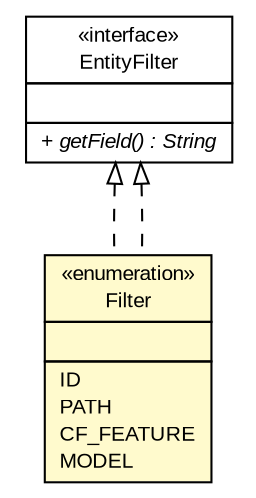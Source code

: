 #!/usr/local/bin/dot
#
# Class diagram 
# Generated by UMLGraph version R5_6-24-gf6e263 (http://www.umlgraph.org/)
#

digraph G {
	edge [fontname="arial",fontsize=10,labelfontname="arial",labelfontsize=10];
	node [fontname="arial",fontsize=10,shape=plaintext];
	nodesep=0.25;
	ranksep=0.5;
	// gov.sandia.cf.model.ConfigurationFile.Filter
	c64001 [label=<<table title="gov.sandia.cf.model.ConfigurationFile.Filter" border="0" cellborder="1" cellspacing="0" cellpadding="2" port="p" bgcolor="lemonChiffon" href="./ConfigurationFile.Filter.html">
		<tr><td><table border="0" cellspacing="0" cellpadding="1">
<tr><td align="center" balign="center"> &#171;enumeration&#187; </td></tr>
<tr><td align="center" balign="center"> Filter </td></tr>
		</table></td></tr>
		<tr><td><table border="0" cellspacing="0" cellpadding="1">
<tr><td align="left" balign="left">  </td></tr>
		</table></td></tr>
		<tr><td><table border="0" cellspacing="0" cellpadding="1">
<tr><td align="left" balign="left"> ID </td></tr>
<tr><td align="left" balign="left"> PATH </td></tr>
<tr><td align="left" balign="left"> CF_FEATURE </td></tr>
<tr><td align="left" balign="left"> MODEL </td></tr>
		</table></td></tr>
		</table>>, URL="./ConfigurationFile.Filter.html", fontname="arial", fontcolor="black", fontsize=10.0];
	// gov.sandia.cf.model.query.EntityFilter
	c64104 [label=<<table title="gov.sandia.cf.model.query.EntityFilter" border="0" cellborder="1" cellspacing="0" cellpadding="2" port="p" href="./query/EntityFilter.html">
		<tr><td><table border="0" cellspacing="0" cellpadding="1">
<tr><td align="center" balign="center"> &#171;interface&#187; </td></tr>
<tr><td align="center" balign="center"> EntityFilter </td></tr>
		</table></td></tr>
		<tr><td><table border="0" cellspacing="0" cellpadding="1">
<tr><td align="left" balign="left">  </td></tr>
		</table></td></tr>
		<tr><td><table border="0" cellspacing="0" cellpadding="1">
<tr><td align="left" balign="left"><font face="arial italic" point-size="10.0"> + getField() : String </font></td></tr>
		</table></td></tr>
		</table>>, URL="./query/EntityFilter.html", fontname="arial", fontcolor="black", fontsize=10.0];
	//gov.sandia.cf.model.ConfigurationFile.Filter implements gov.sandia.cf.model.query.EntityFilter
	c64104:p -> c64001:p [dir=back,arrowtail=empty,style=dashed];
	//gov.sandia.cf.model.ConfigurationFile.Filter implements gov.sandia.cf.model.query.EntityFilter
	c64104:p -> c64001:p [dir=back,arrowtail=empty,style=dashed];
}

